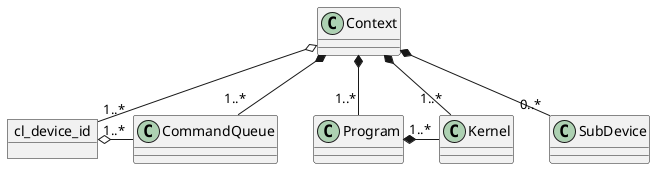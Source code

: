 @startuml

'Copyright (c) 2021 Via Technology Ltd. All Rights Reserved.

' title via::opencl Context objects

object cl_device_id

Context o-- "1..*" cl_device_id
cl_device_id o- "1..*" CommandQueue
Context *-- "1..*" CommandQueue

Context *-- "1..*" Program
Program *- "1..*" Kernel
Context *-- "1..*" Kernel

Context *-- "0..*" SubDevice

@enduml
